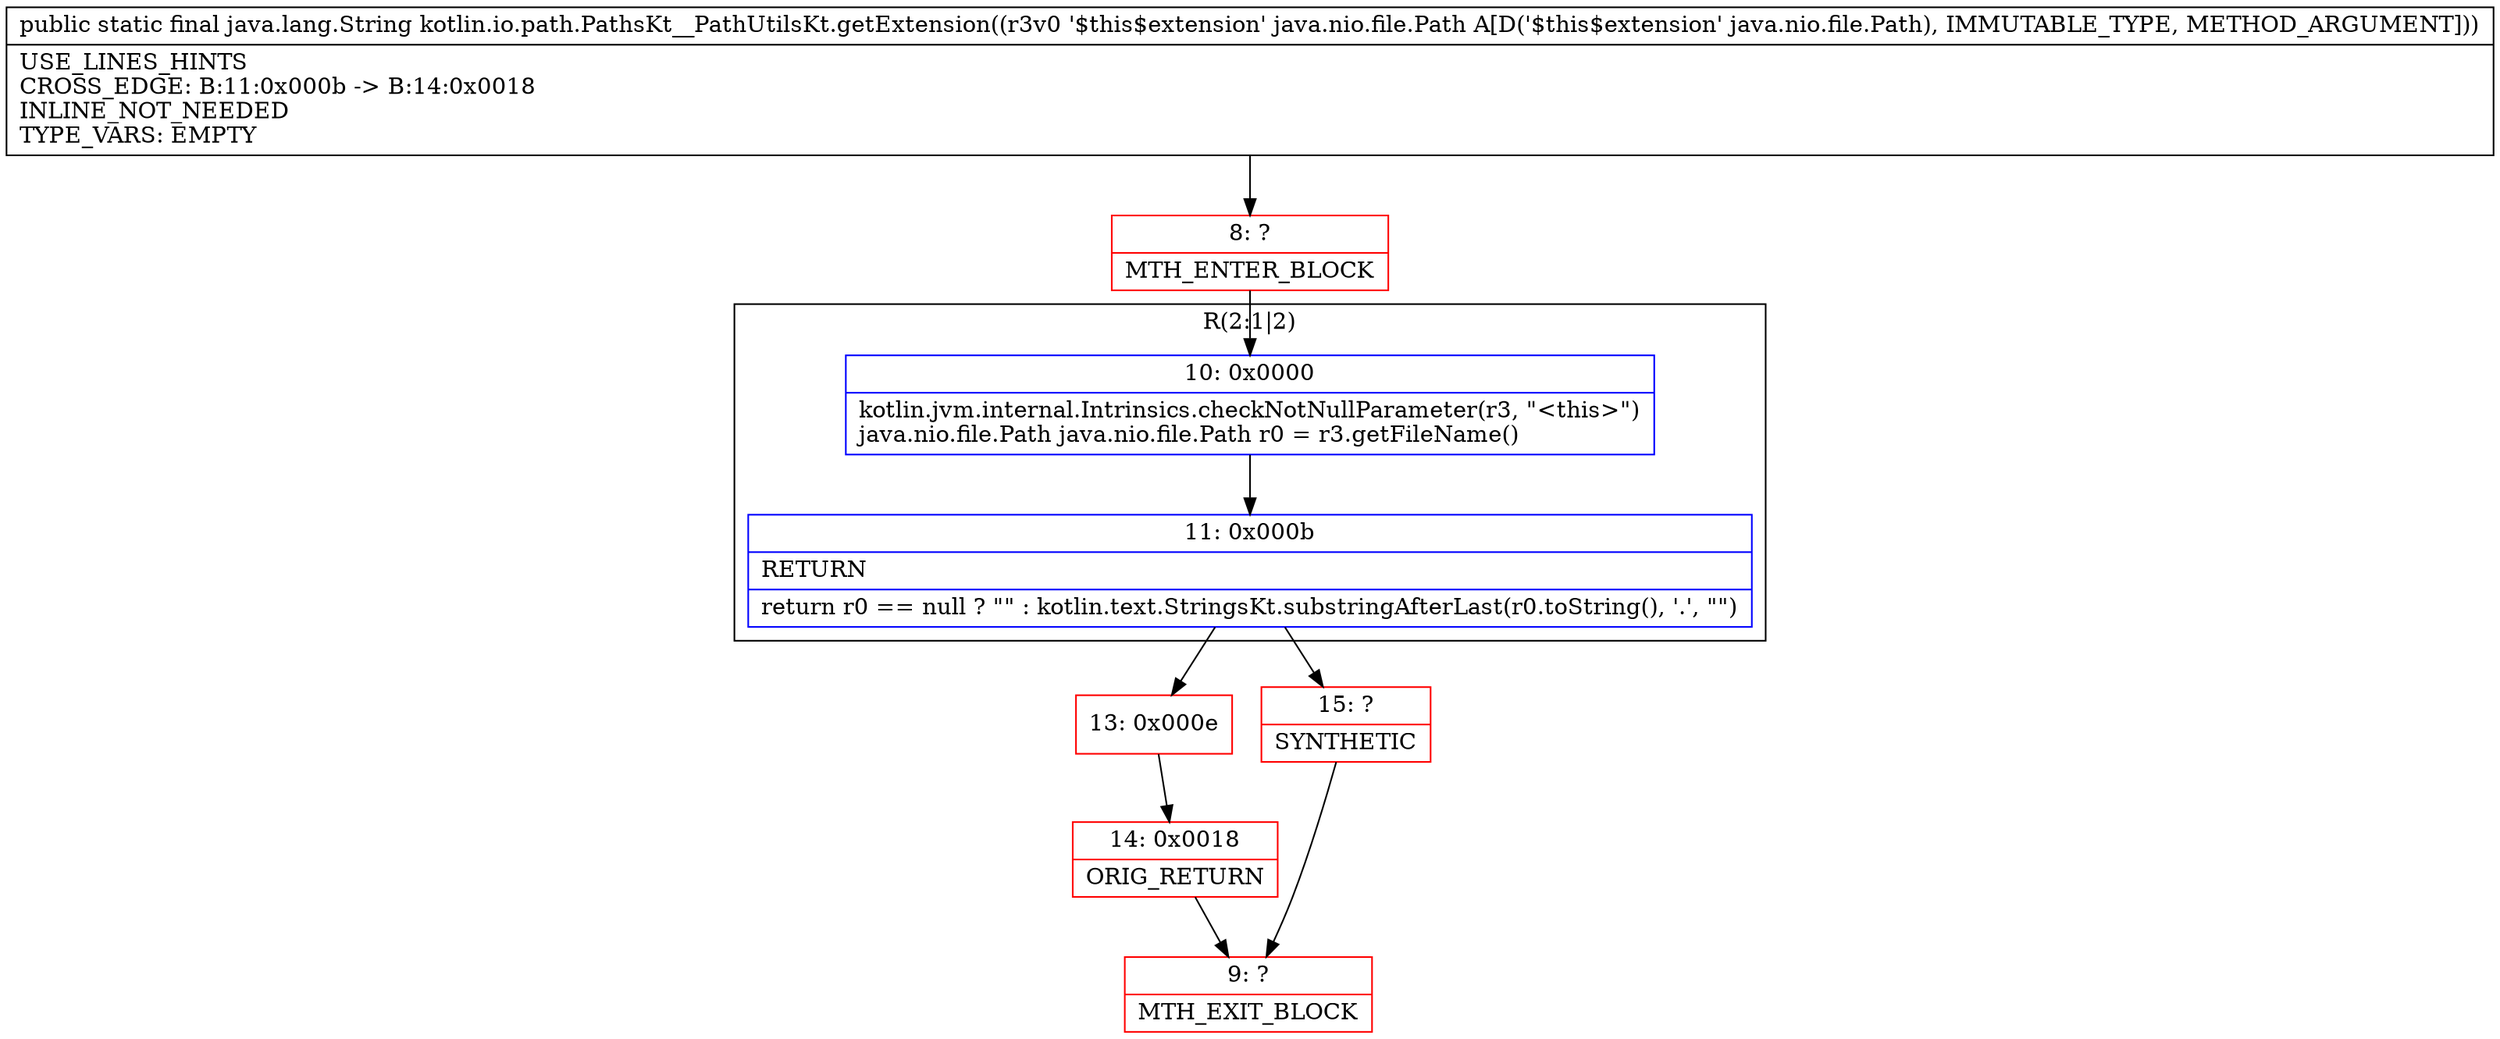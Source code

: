 digraph "CFG forkotlin.io.path.PathsKt__PathUtilsKt.getExtension(Ljava\/nio\/file\/Path;)Ljava\/lang\/String;" {
subgraph cluster_Region_76573942 {
label = "R(2:1|2)";
node [shape=record,color=blue];
Node_10 [shape=record,label="{10\:\ 0x0000|kotlin.jvm.internal.Intrinsics.checkNotNullParameter(r3, \"\<this\>\")\ljava.nio.file.Path java.nio.file.Path r0 = r3.getFileName()\l}"];
Node_11 [shape=record,label="{11\:\ 0x000b|RETURN\l|return r0 == null ? \"\" : kotlin.text.StringsKt.substringAfterLast(r0.toString(), '.', \"\")\l}"];
}
Node_8 [shape=record,color=red,label="{8\:\ ?|MTH_ENTER_BLOCK\l}"];
Node_13 [shape=record,color=red,label="{13\:\ 0x000e}"];
Node_14 [shape=record,color=red,label="{14\:\ 0x0018|ORIG_RETURN\l}"];
Node_9 [shape=record,color=red,label="{9\:\ ?|MTH_EXIT_BLOCK\l}"];
Node_15 [shape=record,color=red,label="{15\:\ ?|SYNTHETIC\l}"];
MethodNode[shape=record,label="{public static final java.lang.String kotlin.io.path.PathsKt__PathUtilsKt.getExtension((r3v0 '$this$extension' java.nio.file.Path A[D('$this$extension' java.nio.file.Path), IMMUTABLE_TYPE, METHOD_ARGUMENT]))  | USE_LINES_HINTS\lCROSS_EDGE: B:11:0x000b \-\> B:14:0x0018\lINLINE_NOT_NEEDED\lTYPE_VARS: EMPTY\l}"];
MethodNode -> Node_8;Node_10 -> Node_11;
Node_11 -> Node_13;
Node_11 -> Node_15;
Node_8 -> Node_10;
Node_13 -> Node_14;
Node_14 -> Node_9;
Node_15 -> Node_9;
}

